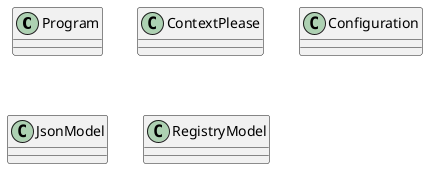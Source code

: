 @startuml
class   Program
class   ContextPlease
class   Configuration
class   JsonModel
class   RegistryModel
@enduml